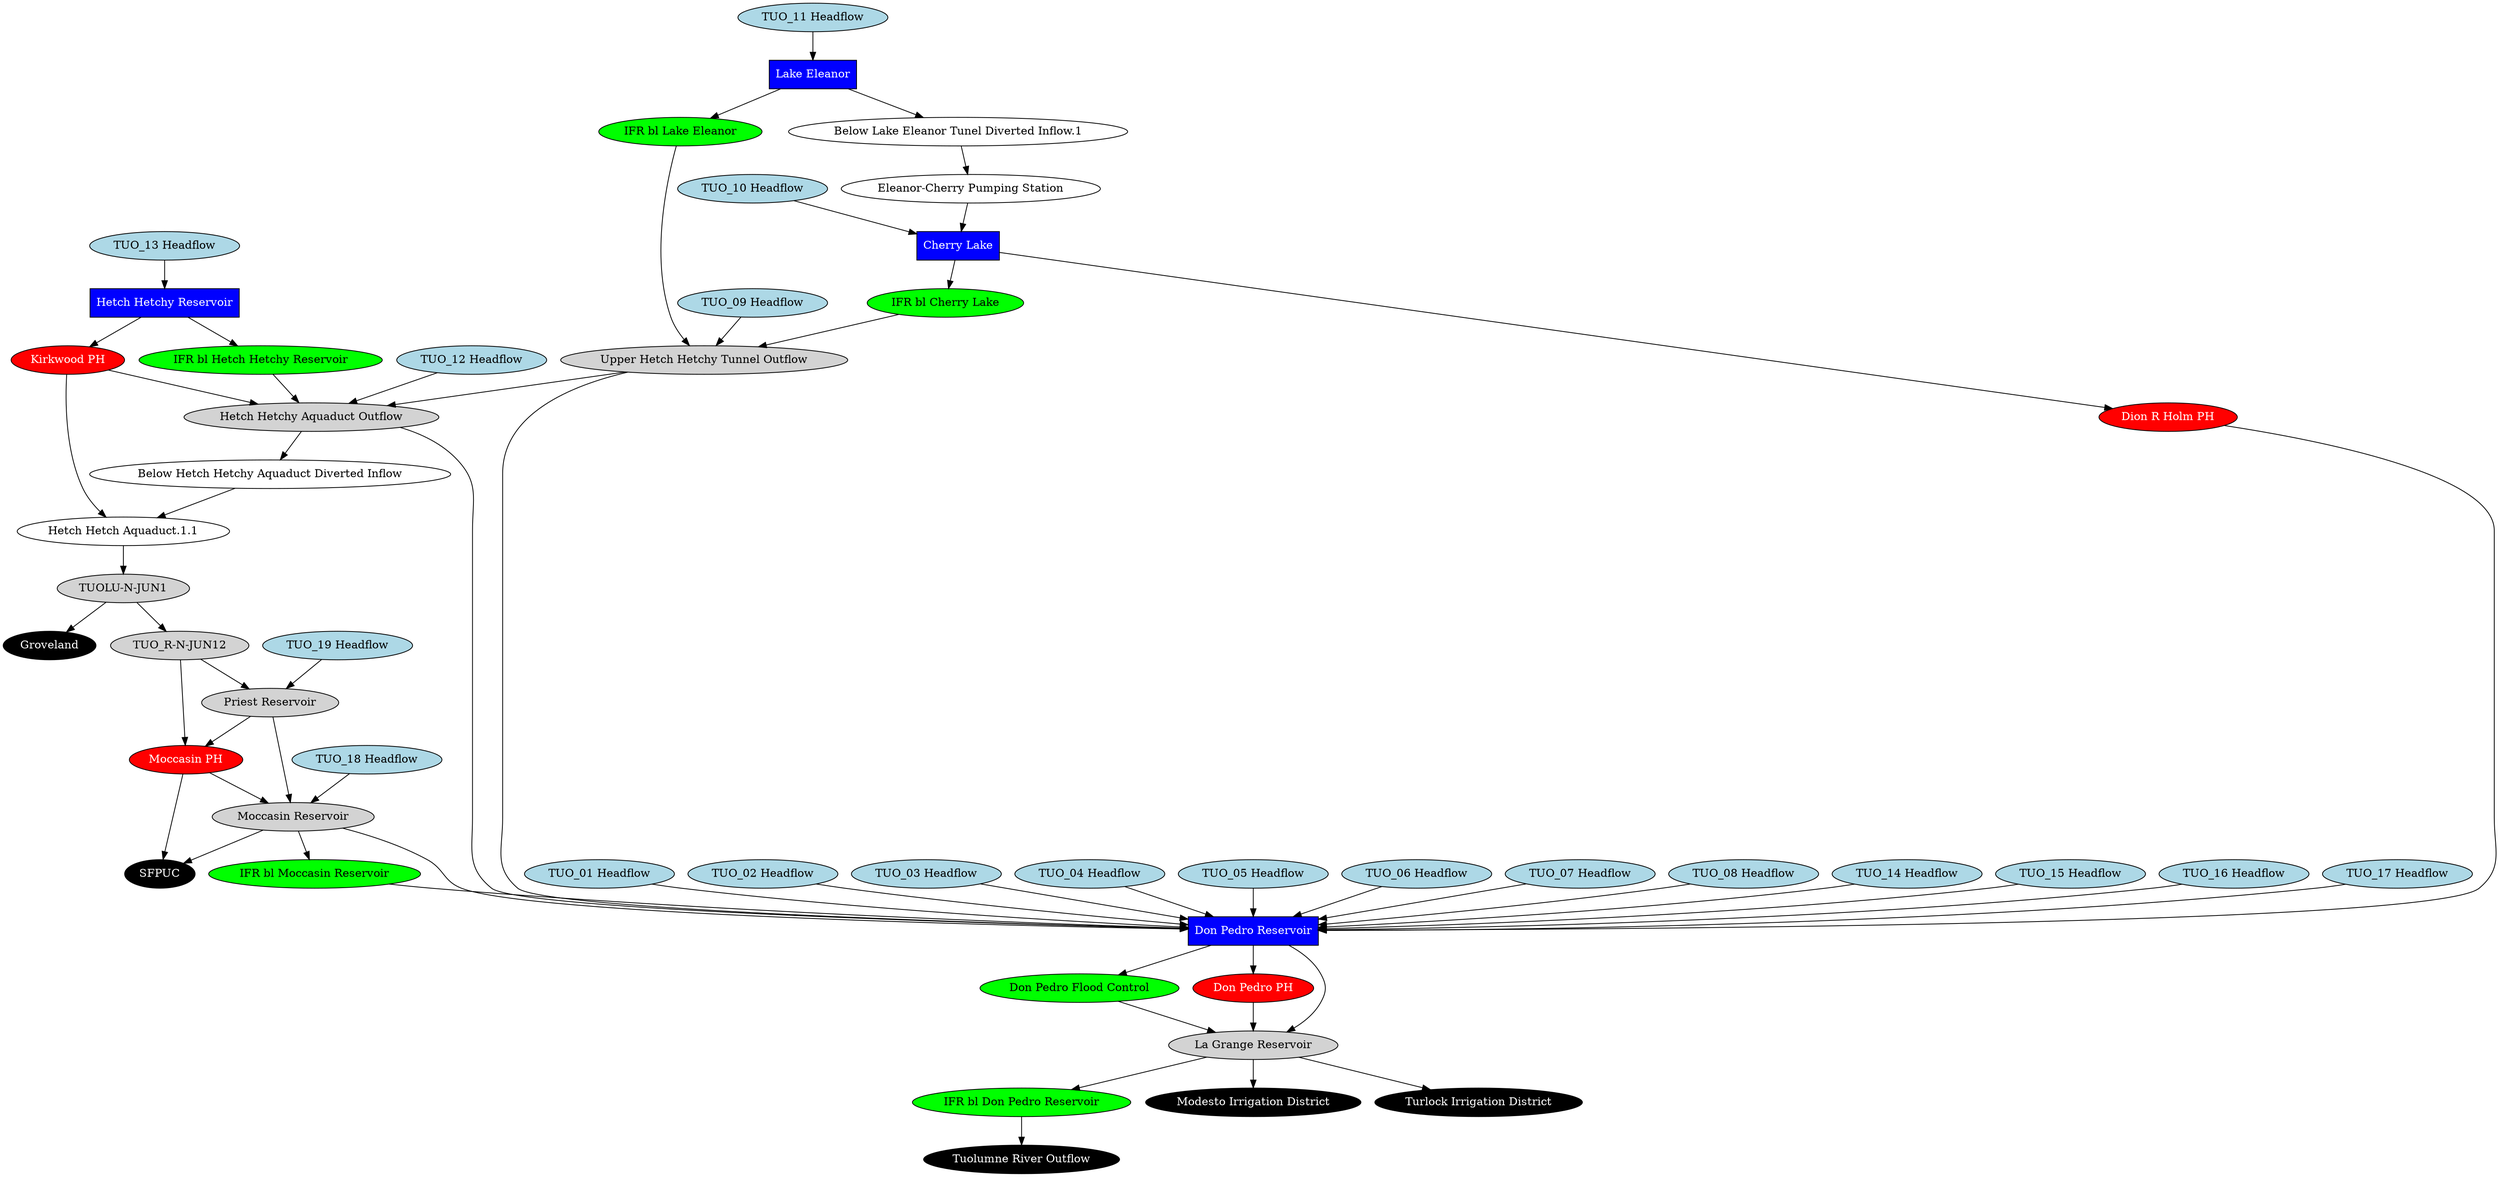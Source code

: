 // tuolumne
digraph tuolumne {
	"Below Hetch Hetchy Aquaduct Diverted Inflow" [fillcolor=white fontcolor=black shape=oval style=filled]
	"Below Lake Eleanor Tunel Diverted Inflow.1" [fillcolor=white fontcolor=black shape=oval style=filled]
	"Hetch Hetch Aquaduct.1.1" [fillcolor=white fontcolor=black shape=oval style=filled]
	"Cherry Lake" [fillcolor=blue fontcolor=white shape=rect style=filled]
	"Dion R Holm PH" [fillcolor=red fontcolor=white shape=oval style=filled]
	"Don Pedro Flood Control" [fillcolor=green fontcolor=black shape=oval style=filled]
	"Don Pedro PH" [fillcolor=red fontcolor=white shape=oval style=filled]
	"Don Pedro Reservoir" [fillcolor=blue fontcolor=white shape=rect style=filled]
	"Eleanor-Cherry Pumping Station" [fillcolor=white fontcolor=black shape=oval style=filled]
	Groveland [fillcolor=black fontcolor=white shape=oval style=filled]
	"Hetch Hetchy Aquaduct Outflow" [fillcolor=lightgrey fontcolor=black shape=oval style=filled]
	"Hetch Hetchy Reservoir" [fillcolor=blue fontcolor=white shape=rect style=filled]
	"IFR bl Cherry Lake" [fillcolor=green fontcolor=black shape=oval style=filled]
	"IFR bl Don Pedro Reservoir" [fillcolor=green fontcolor=black shape=oval style=filled]
	"IFR bl Hetch Hetchy Reservoir" [fillcolor=green fontcolor=black shape=oval style=filled]
	"IFR bl Lake Eleanor" [fillcolor=green fontcolor=black shape=oval style=filled]
	"IFR bl Moccasin Reservoir" [fillcolor=green fontcolor=black shape=oval style=filled]
	"Kirkwood PH" [fillcolor=red fontcolor=white shape=oval style=filled]
	"La Grange Reservoir" [fillcolor=lightgrey fontcolor=black shape=oval style=filled]
	"Lake Eleanor" [fillcolor=blue fontcolor=white shape=rect style=filled]
	"Moccasin PH" [fillcolor=red fontcolor=white shape=oval style=filled]
	"Moccasin Reservoir" [fillcolor=lightgrey fontcolor=black shape=oval style=filled]
	"Modesto Irrigation District" [fillcolor=black fontcolor=white shape=oval style=filled]
	"Priest Reservoir" [fillcolor=lightgrey fontcolor=black shape=oval style=filled]
	SFPUC [fillcolor=black fontcolor=white shape=oval style=filled]
	"TUOLU-N-JUN1" [fillcolor=lightgrey fontcolor=black shape=oval style=filled]
	"Tuolumne River Outflow" [fillcolor=black fontcolor=white shape=oval style=filled]
	"TUO_01 Headflow" [fillcolor=lightblue fontcolor=black shape=oval style=filled]
	"TUO_02 Headflow" [fillcolor=lightblue fontcolor=black shape=oval style=filled]
	"TUO_03 Headflow" [fillcolor=lightblue fontcolor=black shape=oval style=filled]
	"TUO_04 Headflow" [fillcolor=lightblue fontcolor=black shape=oval style=filled]
	"TUO_05 Headflow" [fillcolor=lightblue fontcolor=black shape=oval style=filled]
	"TUO_06 Headflow" [fillcolor=lightblue fontcolor=black shape=oval style=filled]
	"TUO_07 Headflow" [fillcolor=lightblue fontcolor=black shape=oval style=filled]
	"TUO_08 Headflow" [fillcolor=lightblue fontcolor=black shape=oval style=filled]
	"TUO_09 Headflow" [fillcolor=lightblue fontcolor=black shape=oval style=filled]
	"TUO_10 Headflow" [fillcolor=lightblue fontcolor=black shape=oval style=filled]
	"TUO_11 Headflow" [fillcolor=lightblue fontcolor=black shape=oval style=filled]
	"TUO_12 Headflow" [fillcolor=lightblue fontcolor=black shape=oval style=filled]
	"TUO_13 Headflow" [fillcolor=lightblue fontcolor=black shape=oval style=filled]
	"TUO_14 Headflow" [fillcolor=lightblue fontcolor=black shape=oval style=filled]
	"TUO_15 Headflow" [fillcolor=lightblue fontcolor=black shape=oval style=filled]
	"TUO_16 Headflow" [fillcolor=lightblue fontcolor=black shape=oval style=filled]
	"TUO_17 Headflow" [fillcolor=lightblue fontcolor=black shape=oval style=filled]
	"TUO_18 Headflow" [fillcolor=lightblue fontcolor=black shape=oval style=filled]
	"TUO_19 Headflow" [fillcolor=lightblue fontcolor=black shape=oval style=filled]
	"TUO_R-N-JUN12" [fillcolor=lightgrey fontcolor=black shape=oval style=filled]
	"Turlock Irrigation District" [fillcolor=black fontcolor=white shape=oval style=filled]
	"Upper Hetch Hetchy Tunnel Outflow" [fillcolor=lightgrey fontcolor=black shape=oval style=filled]
	"Hetch Hetchy Aquaduct Outflow" -> "Below Hetch Hetchy Aquaduct Diverted Inflow"
	"Lake Eleanor" -> "Below Lake Eleanor Tunel Diverted Inflow.1"
	"Below Lake Eleanor Tunel Diverted Inflow.1" -> "Eleanor-Cherry Pumping Station"
	"Hetch Hetch Aquaduct.1.1" -> "TUOLU-N-JUN1"
	"Cherry Lake" -> "IFR bl Cherry Lake"
	"Cherry Lake" -> "Dion R Holm PH"
	"Hetch Hetchy Reservoir" -> "IFR bl Hetch Hetchy Reservoir"
	"Lake Eleanor" -> "IFR bl Lake Eleanor"
	"Eleanor-Cherry Pumping Station" -> "Cherry Lake"
	"Hetch Hetchy Reservoir" -> "Kirkwood PH"
	"TUOLU-N-JUN1" -> Groveland
	"TUOLU-N-JUN1" -> "TUO_R-N-JUN12"
	"TUO_R-N-JUN12" -> "Priest Reservoir"
	"Kirkwood PH" -> "Hetch Hetchy Aquaduct Outflow"
	"Moccasin Reservoir" -> "IFR bl Moccasin Reservoir"
	"La Grange Reservoir" -> "IFR bl Don Pedro Reservoir"
	"Don Pedro Reservoir" -> "Don Pedro Flood Control"
	"Don Pedro Reservoir" -> "Don Pedro PH"
	"Moccasin PH" -> "Moccasin Reservoir"
	"Don Pedro Flood Control" -> "La Grange Reservoir"
	"Don Pedro PH" -> "La Grange Reservoir"
	"Don Pedro Reservoir" -> "La Grange Reservoir"
	"TUO_01 Headflow" -> "Don Pedro Reservoir"
	"TUO_09 Headflow" -> "Upper Hetch Hetchy Tunnel Outflow"
	"TUO_10 Headflow" -> "Cherry Lake"
	"TUO_11 Headflow" -> "Lake Eleanor"
	"TUO_13 Headflow" -> "Hetch Hetchy Reservoir"
	"TUO_18 Headflow" -> "Moccasin Reservoir"
	"Priest Reservoir" -> "Moccasin Reservoir"
	"TUO_19 Headflow" -> "Priest Reservoir"
	"Moccasin Reservoir" -> SFPUC
	"Moccasin PH" -> SFPUC
	"TUO_R-N-JUN12" -> "Moccasin PH"
	"Priest Reservoir" -> "Moccasin PH"
	"Below Hetch Hetchy Aquaduct Diverted Inflow" -> "Hetch Hetch Aquaduct.1.1"
	"Kirkwood PH" -> "Hetch Hetch Aquaduct.1.1"
	"TUO_12 Headflow" -> "Hetch Hetchy Aquaduct Outflow"
	"IFR bl Hetch Hetchy Reservoir" -> "Hetch Hetchy Aquaduct Outflow"
	"IFR bl Cherry Lake" -> "Upper Hetch Hetchy Tunnel Outflow"
	"IFR bl Lake Eleanor" -> "Upper Hetch Hetchy Tunnel Outflow"
	"Upper Hetch Hetchy Tunnel Outflow" -> "Hetch Hetchy Aquaduct Outflow"
	"La Grange Reservoir" -> "Modesto Irrigation District"
	"La Grange Reservoir" -> "Turlock Irrigation District"
	"IFR bl Don Pedro Reservoir" -> "Tuolumne River Outflow"
	"TUO_02 Headflow" -> "Don Pedro Reservoir"
	"TUO_03 Headflow" -> "Don Pedro Reservoir"
	"TUO_16 Headflow" -> "Don Pedro Reservoir"
	"Moccasin Reservoir" -> "Don Pedro Reservoir"
	"IFR bl Moccasin Reservoir" -> "Don Pedro Reservoir"
	"Hetch Hetchy Aquaduct Outflow" -> "Don Pedro Reservoir"
	"Dion R Holm PH" -> "Don Pedro Reservoir"
	"TUO_08 Headflow" -> "Don Pedro Reservoir"
	"Upper Hetch Hetchy Tunnel Outflow" -> "Don Pedro Reservoir"
	"TUO_15 Headflow" -> "Don Pedro Reservoir"
	"TUO_14 Headflow" -> "Don Pedro Reservoir"
	"TUO_05 Headflow" -> "Don Pedro Reservoir"
	"TUO_06 Headflow" -> "Don Pedro Reservoir"
	"TUO_07 Headflow" -> "Don Pedro Reservoir"
	"TUO_17 Headflow" -> "Don Pedro Reservoir"
	"TUO_04 Headflow" -> "Don Pedro Reservoir"
}
